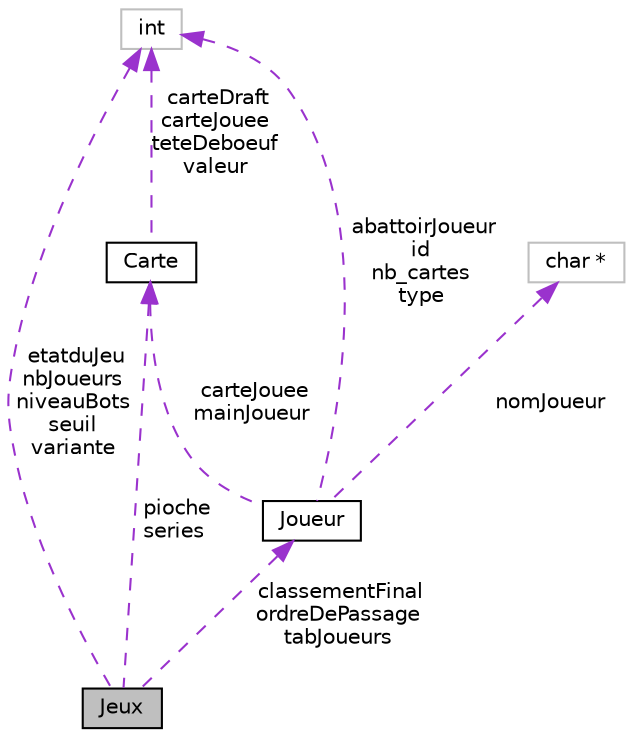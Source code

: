 digraph "Jeux"
{
 // INTERACTIVE_SVG=YES
 // LATEX_PDF_SIZE
  edge [fontname="Helvetica",fontsize="10",labelfontname="Helvetica",labelfontsize="10"];
  node [fontname="Helvetica",fontsize="10",shape=record];
  Node1 [label="Jeux",height=0.2,width=0.4,color="black", fillcolor="grey75", style="filled", fontcolor="black",tooltip="Cette structure contient toutes les données du jeu."];
  Node2 -> Node1 [dir="back",color="darkorchid3",fontsize="10",style="dashed",label=" pioche\nseries" ,fontname="Helvetica"];
  Node2 [label="Carte",height=0.2,width=0.4,color="black", fillcolor="white", style="filled",URL="$struct_carte.html",tooltip="Cette structure contient toutes les données d'une carte."];
  Node3 -> Node2 [dir="back",color="darkorchid3",fontsize="10",style="dashed",label=" carteDraft\ncarteJouee\nteteDeboeuf\nvaleur" ,fontname="Helvetica"];
  Node3 [label="int",height=0.2,width=0.4,color="grey75", fillcolor="white", style="filled",tooltip=" "];
  Node4 -> Node1 [dir="back",color="darkorchid3",fontsize="10",style="dashed",label=" classementFinal\nordreDePassage\ntabJoueurs" ,fontname="Helvetica"];
  Node4 [label="Joueur",height=0.2,width=0.4,color="black", fillcolor="white", style="filled",URL="$struct_joueur.html",tooltip="Cette structure contient toutes les données d'un joueur."];
  Node2 -> Node4 [dir="back",color="darkorchid3",fontsize="10",style="dashed",label=" carteJouee\nmainJoueur" ,fontname="Helvetica"];
  Node3 -> Node4 [dir="back",color="darkorchid3",fontsize="10",style="dashed",label=" abattoirJoueur\nid\nnb_cartes\ntype" ,fontname="Helvetica"];
  Node5 -> Node4 [dir="back",color="darkorchid3",fontsize="10",style="dashed",label=" nomJoueur" ,fontname="Helvetica"];
  Node5 [label="char *",height=0.2,width=0.4,color="grey75", fillcolor="white", style="filled",tooltip=" "];
  Node3 -> Node1 [dir="back",color="darkorchid3",fontsize="10",style="dashed",label=" etatduJeu\nnbJoueurs\nniveauBots\nseuil\nvariante" ,fontname="Helvetica"];
}
